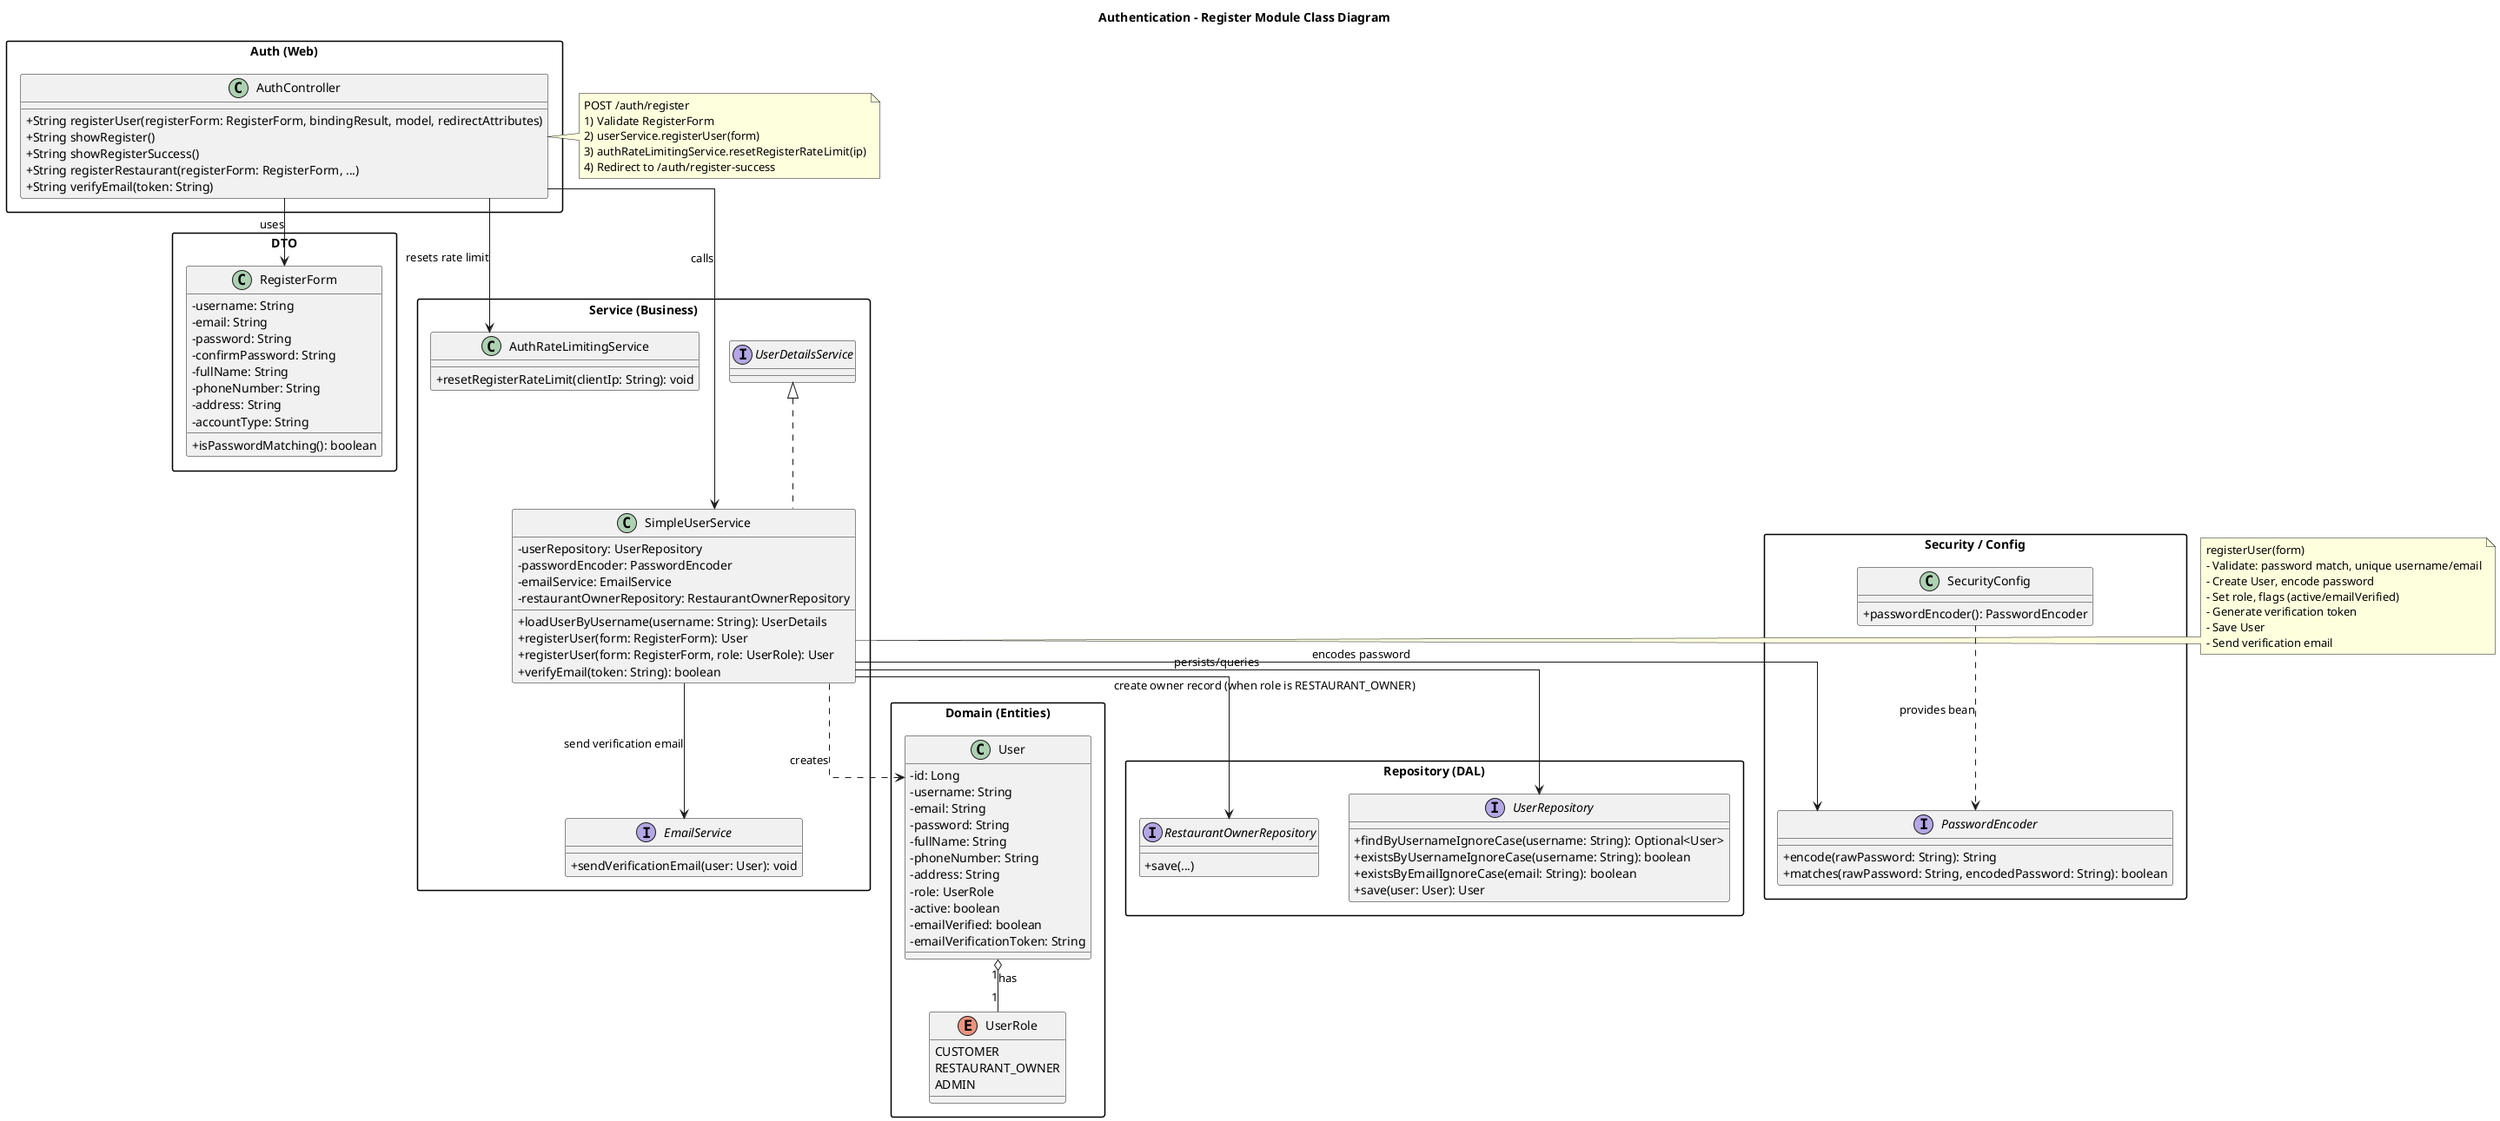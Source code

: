 @startuml Auth_Register_ClassDiagram
title Authentication - Register Module Class Diagram

skinparam classAttributeIconSize 0
skinparam shadowing false
skinparam linetype ortho
skinparam packageStyle rectangle

package "Auth (Web)" {
  class AuthController {
    +String registerUser(registerForm: RegisterForm, bindingResult, model, redirectAttributes)
    +String showRegister()
    +String showRegisterSuccess()
    +String registerRestaurant(registerForm: RegisterForm, ...)
    +String verifyEmail(token: String)
  }
}

package "DTO" {
  class RegisterForm {
    -username: String
    -email: String
    -password: String
    -confirmPassword: String
    -fullName: String
    -phoneNumber: String
    -address: String
    -accountType: String
    +isPasswordMatching(): boolean
  }
}

package "Service (Business)" {
  class SimpleUserService implements UserDetailsService {
    -userRepository: UserRepository
    -passwordEncoder: PasswordEncoder
    -emailService: EmailService
    -restaurantOwnerRepository: RestaurantOwnerRepository
    +loadUserByUsername(username: String): UserDetails
    +registerUser(form: RegisterForm): User
    +registerUser(form: RegisterForm, role: UserRole): User
    +verifyEmail(token: String): boolean
  }

  interface EmailService {
    +sendVerificationEmail(user: User): void
  }

  class AuthRateLimitingService {
    +resetRegisterRateLimit(clientIp: String): void
  }
}

package "Domain (Entities)" {
  class User {
    -id: Long
    -username: String
    -email: String
    -password: String
    -fullName: String
    -phoneNumber: String
    -address: String
    -role: UserRole
    -active: boolean
    -emailVerified: boolean
    -emailVerificationToken: String
  }

  enum UserRole {
    CUSTOMER
    RESTAURANT_OWNER
    ADMIN
  }
}

package "Repository (DAL)" {
  interface UserRepository {
    +findByUsernameIgnoreCase(username: String): Optional<User>
    +existsByUsernameIgnoreCase(username: String): boolean
    +existsByEmailIgnoreCase(email: String): boolean
    +save(user: User): User
  }

  interface RestaurantOwnerRepository {
    +save(...)
  }
}

package "Security / Config" {
  interface PasswordEncoder {
    +encode(rawPassword: String): String
    +matches(rawPassword: String, encodedPassword: String): boolean
  }

  class SecurityConfig {
    +passwordEncoder(): PasswordEncoder
  }
}

' Relationships
AuthController --> RegisterForm : uses
AuthController --> SimpleUserService : calls
AuthController --> AuthRateLimitingService : resets rate limit
SimpleUserService --> UserRepository : persists/queries
SimpleUserService --> PasswordEncoder : encodes password
SimpleUserService --> EmailService : send verification email
SimpleUserService --> RestaurantOwnerRepository : create owner record (when role is RESTAURANT_OWNER)
SimpleUserService ..> User : creates
User "1" o-- "1" UserRole : has
SecurityConfig ..> PasswordEncoder : provides bean

' Notes for flow
note right of AuthController
POST /auth/register
1) Validate RegisterForm
2) userService.registerUser(form)
3) authRateLimitingService.resetRegisterRateLimit(ip)
4) Redirect to /auth/register-success
end note

note right of SimpleUserService
registerUser(form)
- Validate: password match, unique username/email
- Create User, encode password
- Set role, flags (active/emailVerified)
- Generate verification token
- Save User
- Send verification email
end note

@enduml


